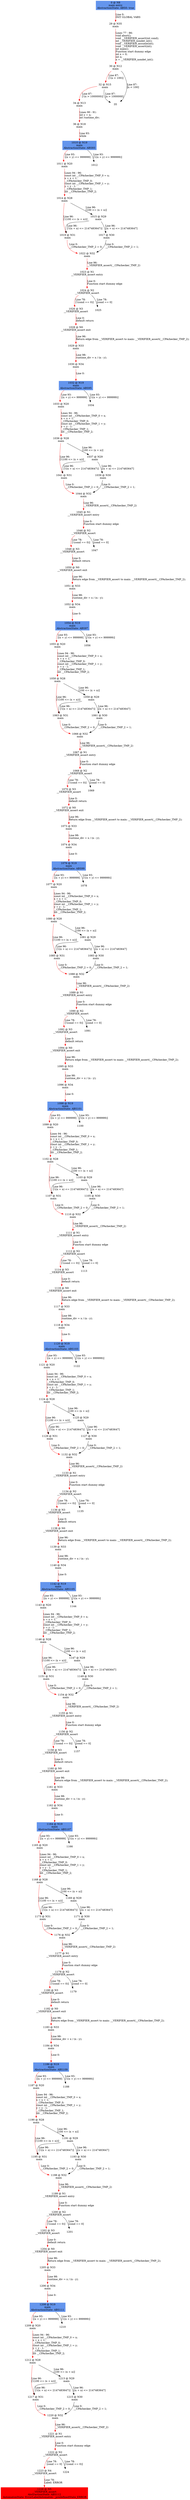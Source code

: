 digraph ARG {
node [style="filled" shape="box" color="white"]
0 [fillcolor="cornflowerblue" label="0 @ N8\nmain entry\nAbstractionState: ABS0: true\n" id="0"]
29 [label="29 @ N35\nmain\n" id="29"]
30 [label="30 @ N12\nmain\n" id="30"]
32 [label="32 @ N15\nmain\n" id="32"]
34 [label="34 @ N13\nmain\n" id="34"]
36 [label="36 @ N18\nmain\n" id="36"]
1010 [fillcolor="cornflowerblue" label="1010 @ N19\nmain\nAbstractionState: ABS93\n" id="1010"]
1011 [label="1011 @ N20\nmain\n" id="1011"]
1014 [label="1014 @ N28\nmain\n" id="1014"]
1019 [label="1019 @ N31\nmain\n" id="1019"]
1022 [label="1022 @ N32\nmain\n" id="1022"]
1023 [label="1023 @ N1\n__VERIFIER_assert entry\n" id="1023"]
1024 [label="1024 @ N2\n__VERIFIER_assert\n" id="1024"]
1026 [label="1026 @ N3\n__VERIFIER_assert\n" id="1026"]
1028 [label="1028 @ N0\n__VERIFIER_assert exit\n" id="1028"]
1029 [label="1029 @ N33\nmain\n" id="1029"]
1030 [label="1030 @ N34\nmain\n" id="1030"]
1032 [fillcolor="cornflowerblue" label="1032 @ N19\nmain\nAbstractionState: ABS95\n" id="1032"]
1033 [label="1033 @ N20\nmain\n" id="1033"]
1036 [label="1036 @ N28\nmain\n" id="1036"]
1041 [label="1041 @ N31\nmain\n" id="1041"]
1044 [label="1044 @ N32\nmain\n" id="1044"]
1045 [label="1045 @ N1\n__VERIFIER_assert entry\n" id="1045"]
1046 [label="1046 @ N2\n__VERIFIER_assert\n" id="1046"]
1048 [label="1048 @ N3\n__VERIFIER_assert\n" id="1048"]
1050 [label="1050 @ N0\n__VERIFIER_assert exit\n" id="1050"]
1051 [label="1051 @ N33\nmain\n" id="1051"]
1052 [label="1052 @ N34\nmain\n" id="1052"]
1054 [fillcolor="cornflowerblue" label="1054 @ N19\nmain\nAbstractionState: ABS97\n" id="1054"]
1055 [label="1055 @ N20\nmain\n" id="1055"]
1058 [label="1058 @ N28\nmain\n" id="1058"]
1063 [label="1063 @ N31\nmain\n" id="1063"]
1066 [label="1066 @ N32\nmain\n" id="1066"]
1067 [label="1067 @ N1\n__VERIFIER_assert entry\n" id="1067"]
1068 [label="1068 @ N2\n__VERIFIER_assert\n" id="1068"]
1070 [label="1070 @ N3\n__VERIFIER_assert\n" id="1070"]
1072 [label="1072 @ N0\n__VERIFIER_assert exit\n" id="1072"]
1073 [label="1073 @ N33\nmain\n" id="1073"]
1074 [label="1074 @ N34\nmain\n" id="1074"]
1076 [fillcolor="cornflowerblue" label="1076 @ N19\nmain\nAbstractionState: ABS99\n" id="1076"]
1077 [label="1077 @ N20\nmain\n" id="1077"]
1080 [label="1080 @ N28\nmain\n" id="1080"]
1085 [label="1085 @ N31\nmain\n" id="1085"]
1088 [label="1088 @ N32\nmain\n" id="1088"]
1089 [label="1089 @ N1\n__VERIFIER_assert entry\n" id="1089"]
1090 [label="1090 @ N2\n__VERIFIER_assert\n" id="1090"]
1092 [label="1092 @ N3\n__VERIFIER_assert\n" id="1092"]
1094 [label="1094 @ N0\n__VERIFIER_assert exit\n" id="1094"]
1095 [label="1095 @ N33\nmain\n" id="1095"]
1096 [label="1096 @ N34\nmain\n" id="1096"]
1098 [fillcolor="cornflowerblue" label="1098 @ N19\nmain\nAbstractionState: ABS101\n" id="1098"]
1099 [label="1099 @ N20\nmain\n" id="1099"]
1102 [label="1102 @ N28\nmain\n" id="1102"]
1107 [label="1107 @ N31\nmain\n" id="1107"]
1110 [label="1110 @ N32\nmain\n" id="1110"]
1111 [label="1111 @ N1\n__VERIFIER_assert entry\n" id="1111"]
1112 [label="1112 @ N2\n__VERIFIER_assert\n" id="1112"]
1114 [label="1114 @ N3\n__VERIFIER_assert\n" id="1114"]
1116 [label="1116 @ N0\n__VERIFIER_assert exit\n" id="1116"]
1117 [label="1117 @ N33\nmain\n" id="1117"]
1118 [label="1118 @ N34\nmain\n" id="1118"]
1120 [fillcolor="cornflowerblue" label="1120 @ N19\nmain\nAbstractionState: ABS103\n" id="1120"]
1121 [label="1121 @ N20\nmain\n" id="1121"]
1124 [label="1124 @ N28\nmain\n" id="1124"]
1129 [label="1129 @ N31\nmain\n" id="1129"]
1132 [label="1132 @ N32\nmain\n" id="1132"]
1133 [label="1133 @ N1\n__VERIFIER_assert entry\n" id="1133"]
1134 [label="1134 @ N2\n__VERIFIER_assert\n" id="1134"]
1136 [label="1136 @ N3\n__VERIFIER_assert\n" id="1136"]
1138 [label="1138 @ N0\n__VERIFIER_assert exit\n" id="1138"]
1139 [label="1139 @ N33\nmain\n" id="1139"]
1140 [label="1140 @ N34\nmain\n" id="1140"]
1142 [fillcolor="cornflowerblue" label="1142 @ N19\nmain\nAbstractionState: ABS105\n" id="1142"]
1143 [label="1143 @ N20\nmain\n" id="1143"]
1146 [label="1146 @ N28\nmain\n" id="1146"]
1151 [label="1151 @ N31\nmain\n" id="1151"]
1154 [label="1154 @ N32\nmain\n" id="1154"]
1155 [label="1155 @ N1\n__VERIFIER_assert entry\n" id="1155"]
1156 [label="1156 @ N2\n__VERIFIER_assert\n" id="1156"]
1158 [label="1158 @ N3\n__VERIFIER_assert\n" id="1158"]
1160 [label="1160 @ N0\n__VERIFIER_assert exit\n" id="1160"]
1161 [label="1161 @ N33\nmain\n" id="1161"]
1162 [label="1162 @ N34\nmain\n" id="1162"]
1164 [fillcolor="cornflowerblue" label="1164 @ N19\nmain\nAbstractionState: ABS107\n" id="1164"]
1165 [label="1165 @ N20\nmain\n" id="1165"]
1168 [label="1168 @ N28\nmain\n" id="1168"]
1173 [label="1173 @ N31\nmain\n" id="1173"]
1176 [label="1176 @ N32\nmain\n" id="1176"]
1177 [label="1177 @ N1\n__VERIFIER_assert entry\n" id="1177"]
1178 [label="1178 @ N2\n__VERIFIER_assert\n" id="1178"]
1180 [label="1180 @ N3\n__VERIFIER_assert\n" id="1180"]
1182 [label="1182 @ N0\n__VERIFIER_assert exit\n" id="1182"]
1183 [label="1183 @ N33\nmain\n" id="1183"]
1184 [label="1184 @ N34\nmain\n" id="1184"]
1186 [fillcolor="cornflowerblue" label="1186 @ N19\nmain\nAbstractionState: ABS109\n" id="1186"]
1187 [label="1187 @ N20\nmain\n" id="1187"]
1190 [label="1190 @ N28\nmain\n" id="1190"]
1195 [label="1195 @ N31\nmain\n" id="1195"]
1198 [label="1198 @ N32\nmain\n" id="1198"]
1199 [label="1199 @ N1\n__VERIFIER_assert entry\n" id="1199"]
1200 [label="1200 @ N2\n__VERIFIER_assert\n" id="1200"]
1202 [label="1202 @ N3\n__VERIFIER_assert\n" id="1202"]
1204 [label="1204 @ N0\n__VERIFIER_assert exit\n" id="1204"]
1205 [label="1205 @ N33\nmain\n" id="1205"]
1206 [label="1206 @ N34\nmain\n" id="1206"]
1208 [fillcolor="cornflowerblue" label="1208 @ N19\nmain\nAbstractionState: ABS111\n" id="1208"]
1209 [label="1209 @ N20\nmain\n" id="1209"]
1212 [label="1212 @ N28\nmain\n" id="1212"]
1217 [label="1217 @ N31\nmain\n" id="1217"]
1220 [label="1220 @ N32\nmain\n" id="1220"]
1221 [label="1221 @ N1\n__VERIFIER_assert entry\n" id="1221"]
1222 [label="1222 @ N2\n__VERIFIER_assert\n" id="1222"]
1223 [label="1223 @ N4\n__VERIFIER_assert\n" id="1223"]
1226 [fillcolor="red" label="1226 @ N5\n__VERIFIER_assert\nAbstractionState: ABS112\n AutomatonState: ErrorLabelAutomaton: _predefinedState_ERROR\n" id="1226"]
1213 [label="1213 @ N29\nmain\n" id="1213"]
1215 [label="1215 @ N30\nmain\n" id="1215"]
1191 [label="1191 @ N29\nmain\n" id="1191"]
1193 [label="1193 @ N30\nmain\n" id="1193"]
1169 [label="1169 @ N29\nmain\n" id="1169"]
1171 [label="1171 @ N30\nmain\n" id="1171"]
1147 [label="1147 @ N29\nmain\n" id="1147"]
1149 [label="1149 @ N30\nmain\n" id="1149"]
1125 [label="1125 @ N29\nmain\n" id="1125"]
1127 [label="1127 @ N30\nmain\n" id="1127"]
1103 [label="1103 @ N29\nmain\n" id="1103"]
1105 [label="1105 @ N30\nmain\n" id="1105"]
1081 [label="1081 @ N29\nmain\n" id="1081"]
1083 [label="1083 @ N30\nmain\n" id="1083"]
1059 [label="1059 @ N29\nmain\n" id="1059"]
1061 [label="1061 @ N30\nmain\n" id="1061"]
1037 [label="1037 @ N29\nmain\n" id="1037"]
1039 [label="1039 @ N30\nmain\n" id="1039"]
1015 [label="1015 @ N29\nmain\n" id="1015"]
1017 [label="1017 @ N30\nmain\n" id="1017"]
0 -> 29 [color="red" label="Line 0: \lINIT GLOBAL VARS\l" id="0 -> 29"]
29 -> 30 [color="red" label="Lines 77 - 86: \lvoid abort();\lvoid __VERIFIER_assert(int cond);\lint __VERIFIER_nondet_int();\lvoid __VERIFIER_assume(int);\lvoid __VERIFIER_assert(int);\lint main();\lFunction start dummy edge\lint x = 0;\lint n;\ln = __VERIFIER_nondet_int();\l" id="29 -> 30"]
30 -> 32 [color="red" label="Line 87: \l[!(n < 100)]\l" id="30 -> 32"]
30 -> 35 [label="Line 87: \l[n < 100]\l" id="30 -> 35"]
32 -> 34 [color="red" label="Line 87: \l[!(n > 1000000)]\l" id="32 -> 34"]
32 -> 35 [label="Line 87: \l[n > 1000000]\l" id="32 -> 35"]
34 -> 36 [color="red" label="Lines 90 - 91: \lint y = n;\lint runtime_div;\l" id="34 -> 36"]
36 -> 1010 [color="red" label="Line 93: \lwhile\l" id="36 -> 1010"]
1010 -> 1011 [color="red" label="Line 93: \l[(x + y) <= 999999]\l" id="1010 -> 1011"]
1010 -> 1012 [label="Line 93: \l[!((x + y) <= 999999)]\l" id="1010 -> 1012"]
1011 -> 1014 [color="red" label="Lines 94 - 96: \lconst int __CPAchecker_TMP_0 = x;\lx = x + 1;\l__CPAchecker_TMP_0;\lconst int __CPAchecker_TMP_1 = y;\ly = y - 1;\l__CPAchecker_TMP_1;\lint __CPAchecker_TMP_2;\l" id="1011 -> 1014"]
1014 -> 1015 [label="Line 96: \l[100 <= (x + n)]\l" id="1014 -> 1015"]
1014 -> 1019 [color="red" label="Line 96: \l[!(100 <= (x + n))]\l" id="1014 -> 1019"]
1019 -> 1022 [color="red" label="Line 0: \l__CPAchecker_TMP_2 = 0;\l" id="1019 -> 1022"]
1022 -> 1023 [color="red" label="Line 96: \l__VERIFIER_assert(__CPAchecker_TMP_2)\l" id="1022 -> 1023"]
1023 -> 1024 [color="red" label="Line 0: \lFunction start dummy edge\l" id="1023 -> 1024"]
1024 -> 1025 [label="Line 78: \l[cond == 0]\l" id="1024 -> 1025"]
1024 -> 1026 [color="red" label="Line 78: \l[!(cond == 0)]\l" id="1024 -> 1026"]
1026 -> 1028 [color="red" label="Line 0: \ldefault return\l" id="1026 -> 1028"]
1028 -> 1029 [color="red" label="Line 96: \lReturn edge from __VERIFIER_assert to main: __VERIFIER_assert(__CPAchecker_TMP_2);\l" id="1028 -> 1029"]
1029 -> 1030 [color="red" label="Line 98: \lruntime_div = x / (n - y);\l" id="1029 -> 1030"]
1030 -> 1032 [color="red" label="Line 0: \l\l" id="1030 -> 1032"]
1032 -> 1033 [color="red" label="Line 93: \l[(x + y) <= 999999]\l" id="1032 -> 1033"]
1032 -> 1034 [label="Line 93: \l[!((x + y) <= 999999)]\l" id="1032 -> 1034"]
1033 -> 1036 [color="red" label="Lines 94 - 96: \lconst int __CPAchecker_TMP_0 = x;\lx = x + 1;\l__CPAchecker_TMP_0;\lconst int __CPAchecker_TMP_1 = y;\ly = y - 1;\l__CPAchecker_TMP_1;\lint __CPAchecker_TMP_2;\l" id="1033 -> 1036"]
1036 -> 1037 [label="Line 96: \l[100 <= (x + n)]\l" id="1036 -> 1037"]
1036 -> 1041 [color="red" label="Line 96: \l[!(100 <= (x + n))]\l" id="1036 -> 1041"]
1041 -> 1044 [color="red" label="Line 0: \l__CPAchecker_TMP_2 = 0;\l" id="1041 -> 1044"]
1044 -> 1045 [color="red" label="Line 96: \l__VERIFIER_assert(__CPAchecker_TMP_2)\l" id="1044 -> 1045"]
1045 -> 1046 [color="red" label="Line 0: \lFunction start dummy edge\l" id="1045 -> 1046"]
1046 -> 1047 [label="Line 78: \l[cond == 0]\l" id="1046 -> 1047"]
1046 -> 1048 [color="red" label="Line 78: \l[!(cond == 0)]\l" id="1046 -> 1048"]
1048 -> 1050 [color="red" label="Line 0: \ldefault return\l" id="1048 -> 1050"]
1050 -> 1051 [color="red" label="Line 96: \lReturn edge from __VERIFIER_assert to main: __VERIFIER_assert(__CPAchecker_TMP_2);\l" id="1050 -> 1051"]
1051 -> 1052 [color="red" label="Line 98: \lruntime_div = x / (n - y);\l" id="1051 -> 1052"]
1052 -> 1054 [color="red" label="Line 0: \l\l" id="1052 -> 1054"]
1054 -> 1055 [color="red" label="Line 93: \l[(x + y) <= 999999]\l" id="1054 -> 1055"]
1054 -> 1056 [label="Line 93: \l[!((x + y) <= 999999)]\l" id="1054 -> 1056"]
1055 -> 1058 [color="red" label="Lines 94 - 96: \lconst int __CPAchecker_TMP_0 = x;\lx = x + 1;\l__CPAchecker_TMP_0;\lconst int __CPAchecker_TMP_1 = y;\ly = y - 1;\l__CPAchecker_TMP_1;\lint __CPAchecker_TMP_2;\l" id="1055 -> 1058"]
1058 -> 1059 [label="Line 96: \l[100 <= (x + n)]\l" id="1058 -> 1059"]
1058 -> 1063 [color="red" label="Line 96: \l[!(100 <= (x + n))]\l" id="1058 -> 1063"]
1063 -> 1066 [color="red" label="Line 0: \l__CPAchecker_TMP_2 = 0;\l" id="1063 -> 1066"]
1066 -> 1067 [color="red" label="Line 96: \l__VERIFIER_assert(__CPAchecker_TMP_2)\l" id="1066 -> 1067"]
1067 -> 1068 [color="red" label="Line 0: \lFunction start dummy edge\l" id="1067 -> 1068"]
1068 -> 1069 [label="Line 78: \l[cond == 0]\l" id="1068 -> 1069"]
1068 -> 1070 [color="red" label="Line 78: \l[!(cond == 0)]\l" id="1068 -> 1070"]
1070 -> 1072 [color="red" label="Line 0: \ldefault return\l" id="1070 -> 1072"]
1072 -> 1073 [color="red" label="Line 96: \lReturn edge from __VERIFIER_assert to main: __VERIFIER_assert(__CPAchecker_TMP_2);\l" id="1072 -> 1073"]
1073 -> 1074 [color="red" label="Line 98: \lruntime_div = x / (n - y);\l" id="1073 -> 1074"]
1074 -> 1076 [color="red" label="Line 0: \l\l" id="1074 -> 1076"]
1076 -> 1077 [color="red" label="Line 93: \l[(x + y) <= 999999]\l" id="1076 -> 1077"]
1076 -> 1078 [label="Line 93: \l[!((x + y) <= 999999)]\l" id="1076 -> 1078"]
1077 -> 1080 [color="red" label="Lines 94 - 96: \lconst int __CPAchecker_TMP_0 = x;\lx = x + 1;\l__CPAchecker_TMP_0;\lconst int __CPAchecker_TMP_1 = y;\ly = y - 1;\l__CPAchecker_TMP_1;\lint __CPAchecker_TMP_2;\l" id="1077 -> 1080"]
1080 -> 1081 [label="Line 96: \l[100 <= (x + n)]\l" id="1080 -> 1081"]
1080 -> 1085 [color="red" label="Line 96: \l[!(100 <= (x + n))]\l" id="1080 -> 1085"]
1085 -> 1088 [color="red" label="Line 0: \l__CPAchecker_TMP_2 = 0;\l" id="1085 -> 1088"]
1088 -> 1089 [color="red" label="Line 96: \l__VERIFIER_assert(__CPAchecker_TMP_2)\l" id="1088 -> 1089"]
1089 -> 1090 [color="red" label="Line 0: \lFunction start dummy edge\l" id="1089 -> 1090"]
1090 -> 1091 [label="Line 78: \l[cond == 0]\l" id="1090 -> 1091"]
1090 -> 1092 [color="red" label="Line 78: \l[!(cond == 0)]\l" id="1090 -> 1092"]
1092 -> 1094 [color="red" label="Line 0: \ldefault return\l" id="1092 -> 1094"]
1094 -> 1095 [color="red" label="Line 96: \lReturn edge from __VERIFIER_assert to main: __VERIFIER_assert(__CPAchecker_TMP_2);\l" id="1094 -> 1095"]
1095 -> 1096 [color="red" label="Line 98: \lruntime_div = x / (n - y);\l" id="1095 -> 1096"]
1096 -> 1098 [color="red" label="Line 0: \l\l" id="1096 -> 1098"]
1098 -> 1099 [color="red" label="Line 93: \l[(x + y) <= 999999]\l" id="1098 -> 1099"]
1098 -> 1100 [label="Line 93: \l[!((x + y) <= 999999)]\l" id="1098 -> 1100"]
1099 -> 1102 [color="red" label="Lines 94 - 96: \lconst int __CPAchecker_TMP_0 = x;\lx = x + 1;\l__CPAchecker_TMP_0;\lconst int __CPAchecker_TMP_1 = y;\ly = y - 1;\l__CPAchecker_TMP_1;\lint __CPAchecker_TMP_2;\l" id="1099 -> 1102"]
1102 -> 1103 [label="Line 96: \l[100 <= (x + n)]\l" id="1102 -> 1103"]
1102 -> 1107 [color="red" label="Line 96: \l[!(100 <= (x + n))]\l" id="1102 -> 1107"]
1107 -> 1110 [color="red" label="Line 0: \l__CPAchecker_TMP_2 = 0;\l" id="1107 -> 1110"]
1110 -> 1111 [color="red" label="Line 96: \l__VERIFIER_assert(__CPAchecker_TMP_2)\l" id="1110 -> 1111"]
1111 -> 1112 [color="red" label="Line 0: \lFunction start dummy edge\l" id="1111 -> 1112"]
1112 -> 1113 [label="Line 78: \l[cond == 0]\l" id="1112 -> 1113"]
1112 -> 1114 [color="red" label="Line 78: \l[!(cond == 0)]\l" id="1112 -> 1114"]
1114 -> 1116 [color="red" label="Line 0: \ldefault return\l" id="1114 -> 1116"]
1116 -> 1117 [color="red" label="Line 96: \lReturn edge from __VERIFIER_assert to main: __VERIFIER_assert(__CPAchecker_TMP_2);\l" id="1116 -> 1117"]
1117 -> 1118 [color="red" label="Line 98: \lruntime_div = x / (n - y);\l" id="1117 -> 1118"]
1118 -> 1120 [color="red" label="Line 0: \l\l" id="1118 -> 1120"]
1120 -> 1121 [color="red" label="Line 93: \l[(x + y) <= 999999]\l" id="1120 -> 1121"]
1120 -> 1122 [label="Line 93: \l[!((x + y) <= 999999)]\l" id="1120 -> 1122"]
1121 -> 1124 [color="red" label="Lines 94 - 96: \lconst int __CPAchecker_TMP_0 = x;\lx = x + 1;\l__CPAchecker_TMP_0;\lconst int __CPAchecker_TMP_1 = y;\ly = y - 1;\l__CPAchecker_TMP_1;\lint __CPAchecker_TMP_2;\l" id="1121 -> 1124"]
1124 -> 1125 [label="Line 96: \l[100 <= (x + n)]\l" id="1124 -> 1125"]
1124 -> 1129 [color="red" label="Line 96: \l[!(100 <= (x + n))]\l" id="1124 -> 1129"]
1129 -> 1132 [color="red" label="Line 0: \l__CPAchecker_TMP_2 = 0;\l" id="1129 -> 1132"]
1132 -> 1133 [color="red" label="Line 96: \l__VERIFIER_assert(__CPAchecker_TMP_2)\l" id="1132 -> 1133"]
1133 -> 1134 [color="red" label="Line 0: \lFunction start dummy edge\l" id="1133 -> 1134"]
1134 -> 1135 [label="Line 78: \l[cond == 0]\l" id="1134 -> 1135"]
1134 -> 1136 [color="red" label="Line 78: \l[!(cond == 0)]\l" id="1134 -> 1136"]
1136 -> 1138 [color="red" label="Line 0: \ldefault return\l" id="1136 -> 1138"]
1138 -> 1139 [color="red" label="Line 96: \lReturn edge from __VERIFIER_assert to main: __VERIFIER_assert(__CPAchecker_TMP_2);\l" id="1138 -> 1139"]
1139 -> 1140 [color="red" label="Line 98: \lruntime_div = x / (n - y);\l" id="1139 -> 1140"]
1140 -> 1142 [color="red" label="Line 0: \l\l" id="1140 -> 1142"]
1142 -> 1143 [color="red" label="Line 93: \l[(x + y) <= 999999]\l" id="1142 -> 1143"]
1142 -> 1144 [label="Line 93: \l[!((x + y) <= 999999)]\l" id="1142 -> 1144"]
1143 -> 1146 [color="red" label="Lines 94 - 96: \lconst int __CPAchecker_TMP_0 = x;\lx = x + 1;\l__CPAchecker_TMP_0;\lconst int __CPAchecker_TMP_1 = y;\ly = y - 1;\l__CPAchecker_TMP_1;\lint __CPAchecker_TMP_2;\l" id="1143 -> 1146"]
1146 -> 1147 [label="Line 96: \l[100 <= (x + n)]\l" id="1146 -> 1147"]
1146 -> 1151 [color="red" label="Line 96: \l[!(100 <= (x + n))]\l" id="1146 -> 1151"]
1151 -> 1154 [color="red" label="Line 0: \l__CPAchecker_TMP_2 = 0;\l" id="1151 -> 1154"]
1154 -> 1155 [color="red" label="Line 96: \l__VERIFIER_assert(__CPAchecker_TMP_2)\l" id="1154 -> 1155"]
1155 -> 1156 [color="red" label="Line 0: \lFunction start dummy edge\l" id="1155 -> 1156"]
1156 -> 1157 [label="Line 78: \l[cond == 0]\l" id="1156 -> 1157"]
1156 -> 1158 [color="red" label="Line 78: \l[!(cond == 0)]\l" id="1156 -> 1158"]
1158 -> 1160 [color="red" label="Line 0: \ldefault return\l" id="1158 -> 1160"]
1160 -> 1161 [color="red" label="Line 96: \lReturn edge from __VERIFIER_assert to main: __VERIFIER_assert(__CPAchecker_TMP_2);\l" id="1160 -> 1161"]
1161 -> 1162 [color="red" label="Line 98: \lruntime_div = x / (n - y);\l" id="1161 -> 1162"]
1162 -> 1164 [color="red" label="Line 0: \l\l" id="1162 -> 1164"]
1164 -> 1165 [color="red" label="Line 93: \l[(x + y) <= 999999]\l" id="1164 -> 1165"]
1164 -> 1166 [label="Line 93: \l[!((x + y) <= 999999)]\l" id="1164 -> 1166"]
1165 -> 1168 [color="red" label="Lines 94 - 96: \lconst int __CPAchecker_TMP_0 = x;\lx = x + 1;\l__CPAchecker_TMP_0;\lconst int __CPAchecker_TMP_1 = y;\ly = y - 1;\l__CPAchecker_TMP_1;\lint __CPAchecker_TMP_2;\l" id="1165 -> 1168"]
1168 -> 1169 [label="Line 96: \l[100 <= (x + n)]\l" id="1168 -> 1169"]
1168 -> 1173 [color="red" label="Line 96: \l[!(100 <= (x + n))]\l" id="1168 -> 1173"]
1173 -> 1176 [color="red" label="Line 0: \l__CPAchecker_TMP_2 = 0;\l" id="1173 -> 1176"]
1176 -> 1177 [color="red" label="Line 96: \l__VERIFIER_assert(__CPAchecker_TMP_2)\l" id="1176 -> 1177"]
1177 -> 1178 [color="red" label="Line 0: \lFunction start dummy edge\l" id="1177 -> 1178"]
1178 -> 1179 [label="Line 78: \l[cond == 0]\l" id="1178 -> 1179"]
1178 -> 1180 [color="red" label="Line 78: \l[!(cond == 0)]\l" id="1178 -> 1180"]
1180 -> 1182 [color="red" label="Line 0: \ldefault return\l" id="1180 -> 1182"]
1182 -> 1183 [color="red" label="Line 96: \lReturn edge from __VERIFIER_assert to main: __VERIFIER_assert(__CPAchecker_TMP_2);\l" id="1182 -> 1183"]
1183 -> 1184 [color="red" label="Line 98: \lruntime_div = x / (n - y);\l" id="1183 -> 1184"]
1184 -> 1186 [color="red" label="Line 0: \l\l" id="1184 -> 1186"]
1186 -> 1187 [color="red" label="Line 93: \l[(x + y) <= 999999]\l" id="1186 -> 1187"]
1186 -> 1188 [label="Line 93: \l[!((x + y) <= 999999)]\l" id="1186 -> 1188"]
1187 -> 1190 [color="red" label="Lines 94 - 96: \lconst int __CPAchecker_TMP_0 = x;\lx = x + 1;\l__CPAchecker_TMP_0;\lconst int __CPAchecker_TMP_1 = y;\ly = y - 1;\l__CPAchecker_TMP_1;\lint __CPAchecker_TMP_2;\l" id="1187 -> 1190"]
1190 -> 1191 [label="Line 96: \l[100 <= (x + n)]\l" id="1190 -> 1191"]
1190 -> 1195 [color="red" label="Line 96: \l[!(100 <= (x + n))]\l" id="1190 -> 1195"]
1195 -> 1198 [color="red" label="Line 0: \l__CPAchecker_TMP_2 = 0;\l" id="1195 -> 1198"]
1198 -> 1199 [color="red" label="Line 96: \l__VERIFIER_assert(__CPAchecker_TMP_2)\l" id="1198 -> 1199"]
1199 -> 1200 [color="red" label="Line 0: \lFunction start dummy edge\l" id="1199 -> 1200"]
1200 -> 1201 [label="Line 78: \l[cond == 0]\l" id="1200 -> 1201"]
1200 -> 1202 [color="red" label="Line 78: \l[!(cond == 0)]\l" id="1200 -> 1202"]
1202 -> 1204 [color="red" label="Line 0: \ldefault return\l" id="1202 -> 1204"]
1204 -> 1205 [color="red" label="Line 96: \lReturn edge from __VERIFIER_assert to main: __VERIFIER_assert(__CPAchecker_TMP_2);\l" id="1204 -> 1205"]
1205 -> 1206 [color="red" label="Line 98: \lruntime_div = x / (n - y);\l" id="1205 -> 1206"]
1206 -> 1208 [color="red" label="Line 0: \l\l" id="1206 -> 1208"]
1208 -> 1209 [color="red" label="Line 93: \l[(x + y) <= 999999]\l" id="1208 -> 1209"]
1208 -> 1210 [label="Line 93: \l[!((x + y) <= 999999)]\l" id="1208 -> 1210"]
1209 -> 1212 [color="red" label="Lines 94 - 96: \lconst int __CPAchecker_TMP_0 = x;\lx = x + 1;\l__CPAchecker_TMP_0;\lconst int __CPAchecker_TMP_1 = y;\ly = y - 1;\l__CPAchecker_TMP_1;\lint __CPAchecker_TMP_2;\l" id="1209 -> 1212"]
1212 -> 1213 [label="Line 96: \l[100 <= (x + n)]\l" id="1212 -> 1213"]
1212 -> 1217 [color="red" label="Line 96: \l[!(100 <= (x + n))]\l" id="1212 -> 1217"]
1217 -> 1220 [color="red" label="Line 0: \l__CPAchecker_TMP_2 = 0;\l" id="1217 -> 1220"]
1220 -> 1221 [color="red" label="Line 96: \l__VERIFIER_assert(__CPAchecker_TMP_2)\l" id="1220 -> 1221"]
1221 -> 1222 [color="red" label="Line 0: \lFunction start dummy edge\l" id="1221 -> 1222"]
1222 -> 1223 [color="red" label="Line 78: \l[cond == 0]\l" id="1222 -> 1223"]
1222 -> 1224 [label="Line 78: \l[!(cond == 0)]\l" id="1222 -> 1224"]
1223 -> 1226 [color="red" label="Line 78: \lLabel: ERROR\l" id="1223 -> 1226"]
1213 -> 1215 [label="Line 96: \l[(x + n) <= 2147483647]\l" id="1213 -> 1215"]
1213 -> 1217 [label="Line 96: \l[!((x + n) <= 2147483647)]\l" id="1213 -> 1217"]
1215 -> 1220 [label="Line 0: \l__CPAchecker_TMP_2 = 1;\l" id="1215 -> 1220"]
1191 -> 1193 [label="Line 96: \l[(x + n) <= 2147483647]\l" id="1191 -> 1193"]
1191 -> 1195 [label="Line 96: \l[!((x + n) <= 2147483647)]\l" id="1191 -> 1195"]
1193 -> 1198 [label="Line 0: \l__CPAchecker_TMP_2 = 1;\l" id="1193 -> 1198"]
1169 -> 1171 [label="Line 96: \l[(x + n) <= 2147483647]\l" id="1169 -> 1171"]
1169 -> 1173 [label="Line 96: \l[!((x + n) <= 2147483647)]\l" id="1169 -> 1173"]
1171 -> 1176 [label="Line 0: \l__CPAchecker_TMP_2 = 1;\l" id="1171 -> 1176"]
1147 -> 1149 [label="Line 96: \l[(x + n) <= 2147483647]\l" id="1147 -> 1149"]
1147 -> 1151 [label="Line 96: \l[!((x + n) <= 2147483647)]\l" id="1147 -> 1151"]
1149 -> 1154 [label="Line 0: \l__CPAchecker_TMP_2 = 1;\l" id="1149 -> 1154"]
1125 -> 1127 [label="Line 96: \l[(x + n) <= 2147483647]\l" id="1125 -> 1127"]
1125 -> 1129 [label="Line 96: \l[!((x + n) <= 2147483647)]\l" id="1125 -> 1129"]
1127 -> 1132 [label="Line 0: \l__CPAchecker_TMP_2 = 1;\l" id="1127 -> 1132"]
1103 -> 1105 [label="Line 96: \l[(x + n) <= 2147483647]\l" id="1103 -> 1105"]
1103 -> 1107 [label="Line 96: \l[!((x + n) <= 2147483647)]\l" id="1103 -> 1107"]
1105 -> 1110 [label="Line 0: \l__CPAchecker_TMP_2 = 1;\l" id="1105 -> 1110"]
1081 -> 1083 [label="Line 96: \l[(x + n) <= 2147483647]\l" id="1081 -> 1083"]
1081 -> 1085 [label="Line 96: \l[!((x + n) <= 2147483647)]\l" id="1081 -> 1085"]
1083 -> 1088 [label="Line 0: \l__CPAchecker_TMP_2 = 1;\l" id="1083 -> 1088"]
1059 -> 1061 [label="Line 96: \l[(x + n) <= 2147483647]\l" id="1059 -> 1061"]
1059 -> 1063 [label="Line 96: \l[!((x + n) <= 2147483647)]\l" id="1059 -> 1063"]
1061 -> 1066 [label="Line 0: \l__CPAchecker_TMP_2 = 1;\l" id="1061 -> 1066"]
1037 -> 1039 [label="Line 96: \l[(x + n) <= 2147483647]\l" id="1037 -> 1039"]
1037 -> 1041 [label="Line 96: \l[!((x + n) <= 2147483647)]\l" id="1037 -> 1041"]
1039 -> 1044 [label="Line 0: \l__CPAchecker_TMP_2 = 1;\l" id="1039 -> 1044"]
1015 -> 1017 [label="Line 96: \l[(x + n) <= 2147483647]\l" id="1015 -> 1017"]
1015 -> 1019 [label="Line 96: \l[!((x + n) <= 2147483647)]\l" id="1015 -> 1019"]
1017 -> 1022 [label="Line 0: \l__CPAchecker_TMP_2 = 1;\l" id="1017 -> 1022"]
}
